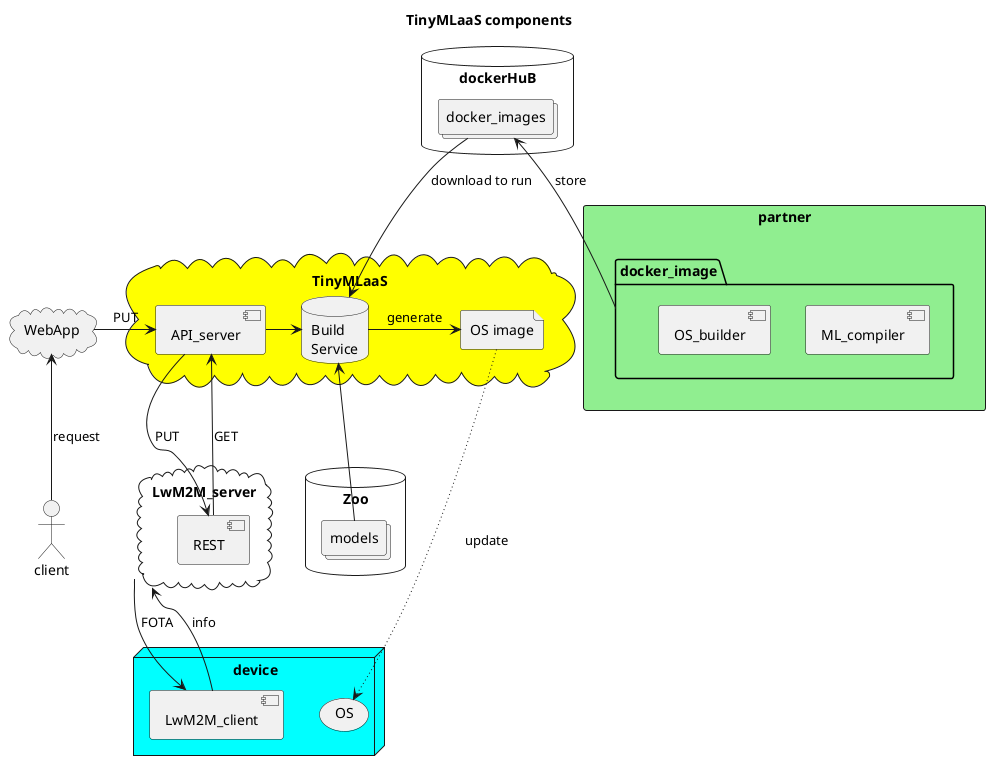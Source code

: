 @startuml

scale 1
title TinyMLaaS components

actor client

cloud WebApp
client -up-> WebApp : request

cloud TinyMLaaS #yellow {
        component API_server
        database "Build\nService" as TBS
	file "OS image" as osimage
        WebApp -> API_server : PUT
        API_server -> TBS
	TBS -> osimage : generate
}

cloud LwM2M_server {
        component REST
        API_server -down-> REST : PUT
        API_server <-down- REST : GET
}

node device #cyan {
        component LwM2M_client
        (OS)
        LwM2M_server -down-> LwM2M_client : FOTA
        LwM2M_server <-down- LwM2M_client : info
        osimage -[dotted]-> (OS) : update
}

rectangle partner #lightgreen {
        package docker_image {
                component ML_compiler
                component OS_builder
        }
}

database dockerHuB {
        collections docker_images
        docker_image -up-> docker_images : store
}


docker_images -down-> TBS : download to run

database Zoo {
        collections models
        models -up-> TBS
}

''''''''''''''''''''''''''''''''''''''''''''''''''''''''''''''''''
newpage
scale 1
title Implement TinyMLaaS server
cloud SwaggerHUB {
        file "OAS yaml" as yaml
}

cloud TinyMLaaS #yellow {
        (REST\nstub server) <<OAS>>
        (Backend\n"docker run")
	(REST\nstub server) -right-> (Backend\n"docker run")
        yaml -down-> (REST\nstub server) : generates
}

actor client <<OAS>>
yaml -down-> client : generates

client -down-> (REST\nstub server) : REST or curl

legend
OAS (Open API Specification) = Swagger
end legend

'caption figiure 1
''''''''''''''''''''''''''''''''''''''''''''''''''''''''''''''''''
newpage
scale 1
title Upload OS builder docker image

cloud Cloud {
        cloud Docker_HUB {
                collections docker_images
        }
	database Zoo {
		collections models
	}
}

cloud TinyMLaaS #yellow {
	database Build {
		file docker_image
	}
	database {
		file OS_image
	}
	docker_images -down-> docker_image : pull
	docker_image -down-> OS_image : docker run
	models -> docker_image : download
}

actor client
client -down-> Build : ask build

rectangle Partner #lightgreen {
       	file Dockerfile
	file docker_image1
	Dockerfile -up-> docker_image1 : docker build
        docker_image1 -up-> docker_images : store
}

legend
docker_image takes a model and generates OS image.
end legend

'caption figiure 2
''''''''''''''''''''''''''''''''''''''''''''''''''''''''''''''''''
newpage
scale 1
title Update inference model

cloud TinyMLaaS #yellow {
	database {
		collections OS_images
	}
}

cloud LwM2M_server {
        component REST
	OS_images -down-> REST : download
}
actor client
client -down-> REST : POST model

node device #cyan {
        component LwM2M_client
        (OS)
        LwM2M_server -down-> LwM2M_client : LwM2M\nFOTA
        LwM2M_client -> (OS) : flash
}

legend
Leshan does all
end legend

'caption figiure 3
''''''''''''''''''''''''''''''''''''''''''''''''''''''''''''''''''
newpage
scale 1
'title RPI as LwM2M client with flasher to microcontroller

cloud LwM2M_server {
	file OS_image
}

node RPI {
        component LwM2M_client
	component Flasher
	OS_image -down-> LwM2M_client : LwM2M FOTA\ndownloading
	LwM2M_client -> Flasher : trigger
}

node device #cyan {
        (OS)
	Flasher -[dashed]down-> (OS) : Flasing
	Flasher -[bold]- device : USB
}


@enduml
